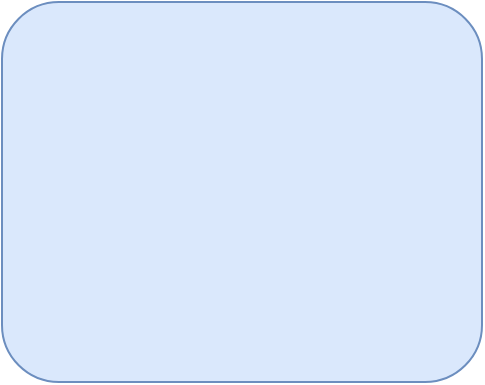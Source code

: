 <mxfile version="23.1.4" type="device">
  <diagram name="Side-1" id="M3Rd7NAe1DH0WTdxckw0">
    <mxGraphModel dx="786" dy="477" grid="1" gridSize="10" guides="1" tooltips="1" connect="1" arrows="1" fold="1" page="1" pageScale="1" pageWidth="827" pageHeight="1169" math="0" shadow="0">
      <root>
        <mxCell id="0" />
        <mxCell id="1" parent="0" />
        <mxCell id="PFaZbm4yb0mD0eWbJwT9-1" value="" style="rounded=1;whiteSpace=wrap;html=1;fillColor=#dae8fc;strokeColor=#6c8ebf;" vertex="1" parent="1">
          <mxGeometry x="340" y="130" width="240" height="190" as="geometry" />
        </mxCell>
      </root>
    </mxGraphModel>
  </diagram>
</mxfile>
